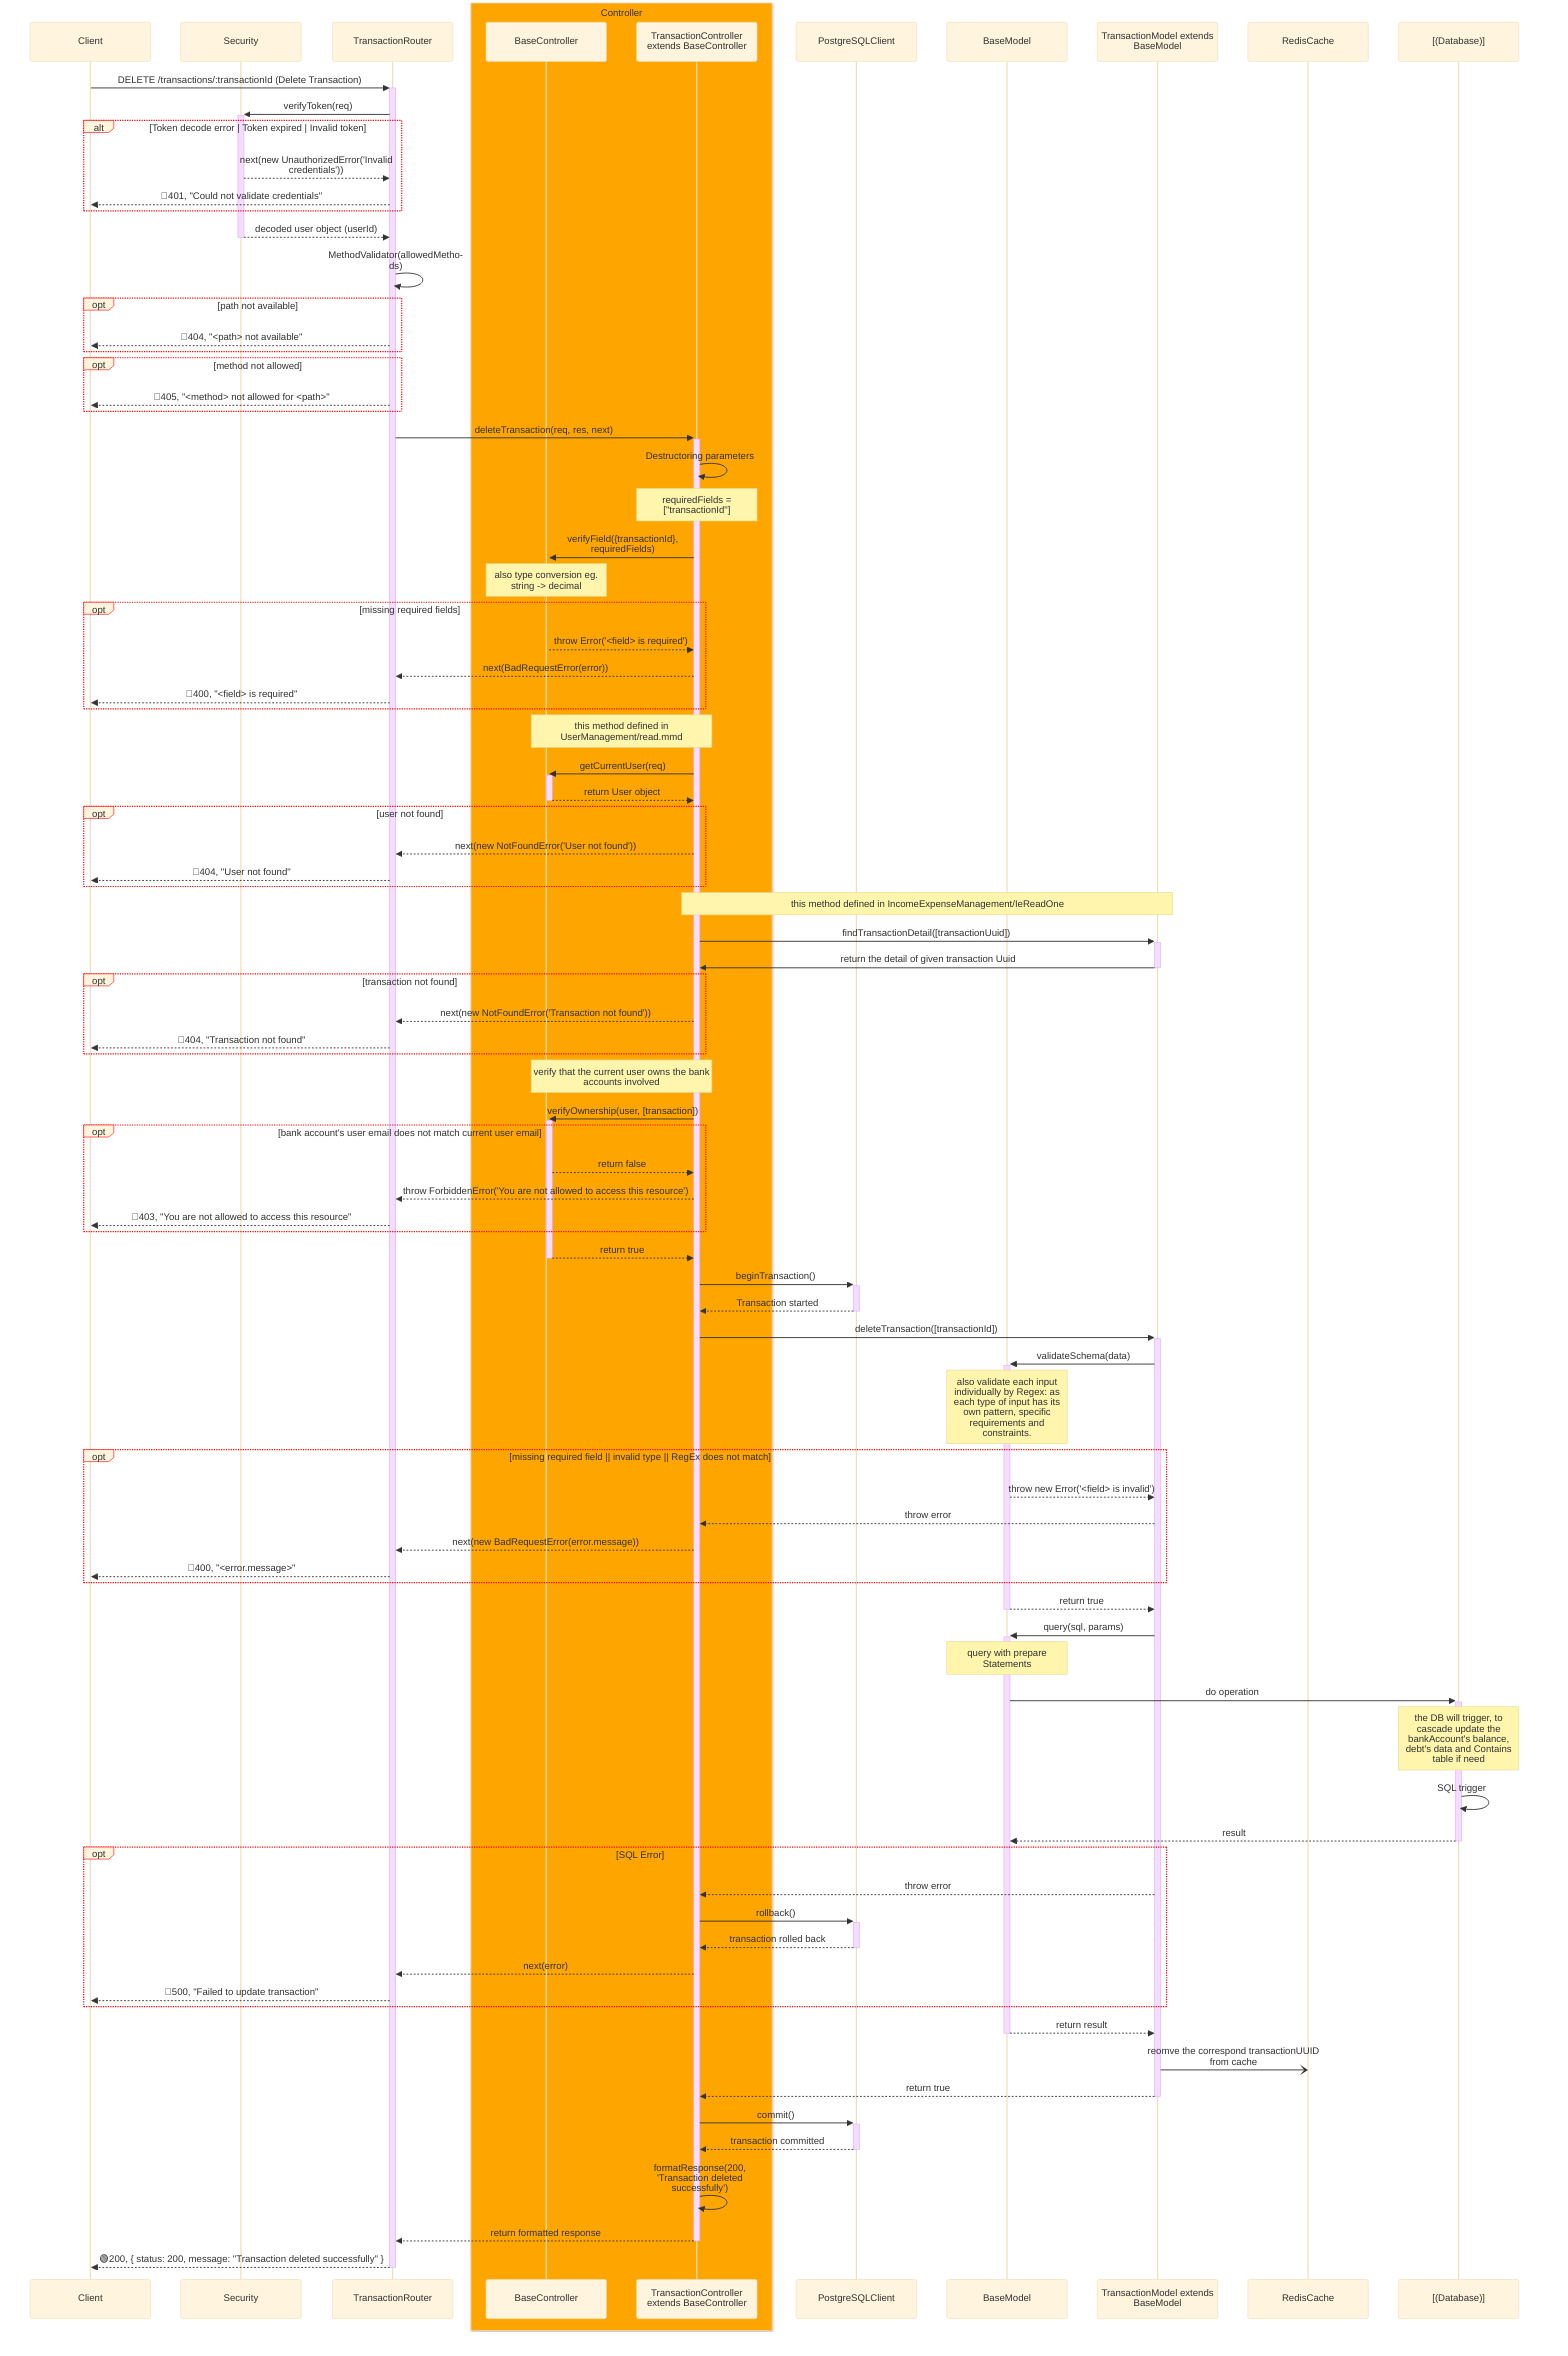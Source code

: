 %%{
    init: {
        "theme":"base",
        "themeVariables": {
            'labelBoxBorderColor': '#ff0000'
        },
        "sequence": { 
            "wrap": true, 
            "width": 200 
        } 
    }
}%%
sequenceDiagram
    participant Client
    participant Sec as Security
    participant Router as TransactionRouter
    box orange Controller
        participant BaseCont as BaseController
        participant Cont as TransactionController extends BaseController
    end
    participant PGClient as PostgreSQLClient
    participant BaseModel as BaseModel 
    participant Model as TransactionModel extends BaseModel
    participant Redis as RedisCache
    participant DB as [(Database)]

    Client->>+Router: DELETE /transactions/:transactionId (Delete Transaction)
    Router->>+Sec: verifyToken(req)
    alt Token decode error | Token expired | Invalid token
        Sec-->>Router: next(new UnauthorizedError('Invalid credentials'))
        Router-->>Client: 🔴401, "Could not validate credentials"
    end
    Sec-->>-Router: decoded user object (userId)

    Router->>Router: MethodValidator(allowedMethods)
    opt path not available
        Router-->>Client: 🔴404, "<path> not available"
    end
    opt method not allowed
        Router-->>Client: 🔴405, "<method> not allowed for <path>"
    end

    Router->>+Cont: deleteTransaction(req, res, next)
    Cont->>Cont: Destructoring parameters
    Note over Cont: requiredFields = ["transactionId"]
    Cont->>+BaseCont: verifyField({transactionId}, requiredFields)
    Note over BaseCont: also type conversion eg. string -> decimal
    opt missing required fields
        BaseCont-->>Cont: throw Error('<field> is required')
        Cont-->>Router: next(BadRequestError(error))
        Router-->>Client: 🔴400, "<field> is required"
    end
    Note over Cont, BaseCont: this method defined in UserManagement/read.mmd
    Cont->>+BaseCont: getCurrentUser(req)
    BaseCont-->>-Cont: return User object
    opt user not found
        Cont-->>Router: next(new NotFoundError('User not found'))
        Router-->>Client: 🔴404, "User not found"
    end

    Note over Cont, Model: this method defined in IncomeExpenseManagement/IeReadOne
    Cont->>+Model: findTransactionDetail([transactionUuid])
    Model->>-Cont: return the detail of given transaction Uuid
    opt transaction not found
        Cont-->>Router: next(new NotFoundError('Transaction not found'))
        Router-->>Client: 🔴404, "Transaction not found"
    end

    Note over Cont, BaseCont: verify that the current user owns the bank accounts involved
    Cont->>+BaseCont: verifyOwnership(user, [transaction])
    opt bank account's user email does not match current user email
        BaseCont-->>Cont: return false
        Cont-->>Router: throw ForbiddenError('You are not allowed to access this resource')
        Router-->>Client: 🔴403, "You are not allowed to access this resource"
    end
    BaseCont-->>-Cont: return true
    
    Cont->>+PGClient: beginTransaction()
    PGClient-->>-Cont: Transaction started

    %% update bank acount balance if need

    Cont->>+Model: deleteTransaction([transactionId])
    Model->>+BaseModel: validateSchema(data) 
    Note over BaseModel: also validate each input individually by Regex: as each type of input has its own pattern, specific requirements and constraints.
    opt missing required field || invalid type || RegEx does not match
        BaseModel-->>Model: throw new Error('<field> is invalid')
        Model-->>Cont: throw error
        Cont-->>Router: next(new BadRequestError(error.message))
        Router-->>Client: 🔴400, "<error.message>"
    end
    BaseModel-->>-Model: return true
    Model->>+BaseModel: query(sql, params)
    Note over BaseModel: query with prepare Statements
    BaseModel->>+DB: do operation
    Note over DB: the DB will trigger, to cascade update the bankAccount's balance, debt's data and Contains table if need
    DB->>DB: SQL trigger
    DB-->>-BaseModel: result
    opt SQL Error
        Model-->>Cont: throw error
        Cont->>+PGClient: rollback()
        PGClient-->>-Cont: transaction rolled back
        Cont-->>Router: next(error)
        Router-->>Client: 🔴500, "Failed to update transaction"
    end
    BaseModel-->>-Model: return result
    Model-)Redis: reomve the correspond transactionUUID from cache
    Model-->>-Cont: return true
    
    Cont->>+PGClient: commit()
    PGClient-->>-Cont: transaction committed
    
    Cont->>Cont: formatResponse(200, 'Transaction deleted successfully')
    Cont-->>-Router: return formatted response
    Router-->>-Client: 🟢200, { status: 200, message: "Transaction deleted successfully" }

    %% alt Transaction is expense
    %%     Cont->>+BankAccountModel: updateBankAccountBalance(transaction, null)
    %%     BankAccountModel-->>-Cont: updated balance
    %%     alt debt payment involved
    %%         Cont->>+DebtModel: updateDebtBalance(transaction, null)
    %%         DebtModel-->>-Cont: updated loan balance
    %%     end
    %% else Transaction is income
    %%     Cont->>+BankAccountModel: updateBankAccountBalance(transaction, null)
    %%     BankAccountModel-->>-Cont: updated balance
    %% end